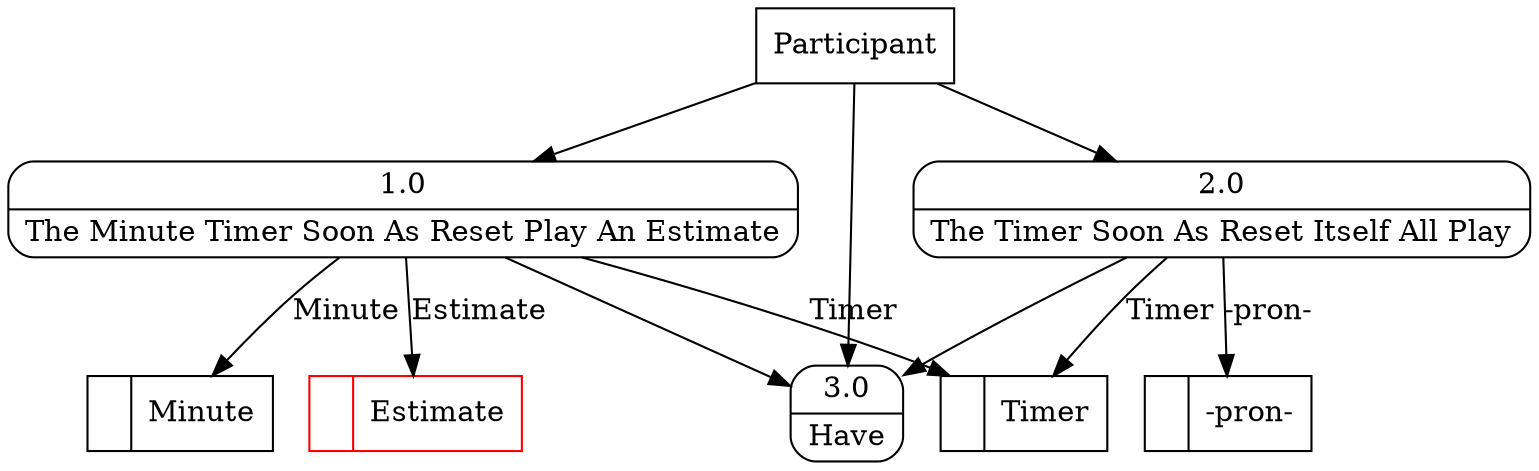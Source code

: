 digraph dfd2{ 
node[shape=record]
200 [label="<f0>  |<f1> Timer " ];
201 [label="<f0>  |<f1> -pron- " ];
202 [label="<f0>  |<f1> Estimate " color=red];
203 [label="<f0>  |<f1> Minute " ];
204 [label="Participant" shape=box];
205 [label="{<f0> 1.0|<f1> The Minute Timer Soon As Reset Play An Estimate }" shape=Mrecord];
206 [label="{<f0> 2.0|<f1> The Timer Soon As Reset Itself All Play }" shape=Mrecord];
207 [label="{<f0> 3.0|<f1> Have }" shape=Mrecord];
204 -> 205
204 -> 206
204 -> 207
205 -> 207
205 -> 202 [label="Estimate"]
205 -> 200 [label="Timer"]
206 -> 207
206 -> 200 [label="Timer"]
206 -> 201 [label="-pron-"]
205 -> 203 [label="Minute"]
}
